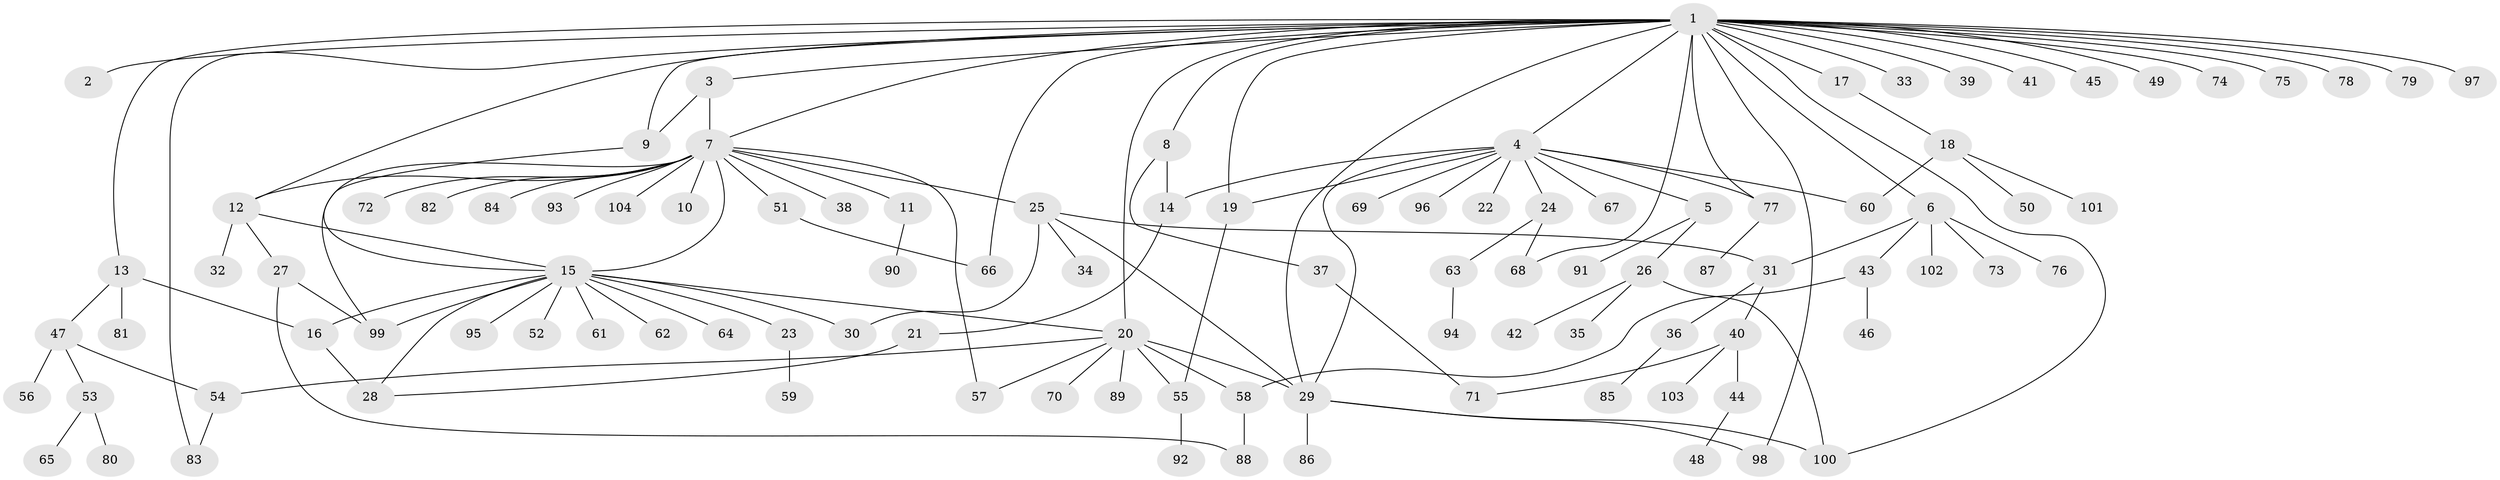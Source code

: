// original degree distribution, {32: 0.00684931506849315, 1: 0.547945205479452, 5: 0.0410958904109589, 13: 0.00684931506849315, 4: 0.06164383561643835, 7: 0.00684931506849315, 17: 0.00684931506849315, 3: 0.1506849315068493, 6: 0.0136986301369863, 15: 0.00684931506849315, 12: 0.00684931506849315, 2: 0.14383561643835616}
// Generated by graph-tools (version 1.1) at 2025/50/03/04/25 22:50:35]
// undirected, 104 vertices, 135 edges
graph export_dot {
  node [color=gray90,style=filled];
  1;
  2;
  3;
  4;
  5;
  6;
  7;
  8;
  9;
  10;
  11;
  12;
  13;
  14;
  15;
  16;
  17;
  18;
  19;
  20;
  21;
  22;
  23;
  24;
  25;
  26;
  27;
  28;
  29;
  30;
  31;
  32;
  33;
  34;
  35;
  36;
  37;
  38;
  39;
  40;
  41;
  42;
  43;
  44;
  45;
  46;
  47;
  48;
  49;
  50;
  51;
  52;
  53;
  54;
  55;
  56;
  57;
  58;
  59;
  60;
  61;
  62;
  63;
  64;
  65;
  66;
  67;
  68;
  69;
  70;
  71;
  72;
  73;
  74;
  75;
  76;
  77;
  78;
  79;
  80;
  81;
  82;
  83;
  84;
  85;
  86;
  87;
  88;
  89;
  90;
  91;
  92;
  93;
  94;
  95;
  96;
  97;
  98;
  99;
  100;
  101;
  102;
  103;
  104;
  1 -- 2 [weight=1.0];
  1 -- 3 [weight=1.0];
  1 -- 4 [weight=1.0];
  1 -- 6 [weight=1.0];
  1 -- 7 [weight=1.0];
  1 -- 8 [weight=1.0];
  1 -- 9 [weight=1.0];
  1 -- 12 [weight=1.0];
  1 -- 13 [weight=1.0];
  1 -- 17 [weight=1.0];
  1 -- 19 [weight=1.0];
  1 -- 20 [weight=1.0];
  1 -- 29 [weight=1.0];
  1 -- 33 [weight=1.0];
  1 -- 39 [weight=1.0];
  1 -- 41 [weight=1.0];
  1 -- 45 [weight=1.0];
  1 -- 49 [weight=1.0];
  1 -- 66 [weight=1.0];
  1 -- 68 [weight=1.0];
  1 -- 74 [weight=1.0];
  1 -- 75 [weight=1.0];
  1 -- 77 [weight=1.0];
  1 -- 78 [weight=1.0];
  1 -- 79 [weight=1.0];
  1 -- 83 [weight=1.0];
  1 -- 97 [weight=1.0];
  1 -- 98 [weight=1.0];
  1 -- 100 [weight=1.0];
  3 -- 7 [weight=1.0];
  3 -- 9 [weight=1.0];
  4 -- 5 [weight=1.0];
  4 -- 14 [weight=1.0];
  4 -- 19 [weight=1.0];
  4 -- 22 [weight=1.0];
  4 -- 24 [weight=1.0];
  4 -- 29 [weight=1.0];
  4 -- 60 [weight=1.0];
  4 -- 67 [weight=1.0];
  4 -- 69 [weight=1.0];
  4 -- 77 [weight=1.0];
  4 -- 96 [weight=1.0];
  5 -- 26 [weight=1.0];
  5 -- 91 [weight=1.0];
  6 -- 31 [weight=1.0];
  6 -- 43 [weight=1.0];
  6 -- 73 [weight=1.0];
  6 -- 76 [weight=1.0];
  6 -- 102 [weight=1.0];
  7 -- 10 [weight=1.0];
  7 -- 11 [weight=1.0];
  7 -- 12 [weight=1.0];
  7 -- 15 [weight=1.0];
  7 -- 25 [weight=1.0];
  7 -- 38 [weight=1.0];
  7 -- 51 [weight=1.0];
  7 -- 57 [weight=1.0];
  7 -- 72 [weight=1.0];
  7 -- 82 [weight=1.0];
  7 -- 84 [weight=1.0];
  7 -- 93 [weight=1.0];
  7 -- 99 [weight=1.0];
  7 -- 104 [weight=1.0];
  8 -- 14 [weight=1.0];
  8 -- 37 [weight=1.0];
  9 -- 15 [weight=1.0];
  11 -- 90 [weight=1.0];
  12 -- 15 [weight=1.0];
  12 -- 27 [weight=1.0];
  12 -- 32 [weight=1.0];
  13 -- 16 [weight=1.0];
  13 -- 47 [weight=1.0];
  13 -- 81 [weight=1.0];
  14 -- 21 [weight=1.0];
  15 -- 16 [weight=1.0];
  15 -- 20 [weight=1.0];
  15 -- 23 [weight=1.0];
  15 -- 28 [weight=1.0];
  15 -- 30 [weight=1.0];
  15 -- 52 [weight=1.0];
  15 -- 61 [weight=1.0];
  15 -- 62 [weight=1.0];
  15 -- 64 [weight=1.0];
  15 -- 95 [weight=1.0];
  15 -- 99 [weight=1.0];
  16 -- 28 [weight=2.0];
  17 -- 18 [weight=1.0];
  18 -- 50 [weight=1.0];
  18 -- 60 [weight=1.0];
  18 -- 101 [weight=1.0];
  19 -- 55 [weight=1.0];
  20 -- 29 [weight=2.0];
  20 -- 54 [weight=1.0];
  20 -- 55 [weight=1.0];
  20 -- 57 [weight=1.0];
  20 -- 58 [weight=1.0];
  20 -- 70 [weight=1.0];
  20 -- 89 [weight=1.0];
  21 -- 28 [weight=1.0];
  23 -- 59 [weight=1.0];
  24 -- 63 [weight=1.0];
  24 -- 68 [weight=1.0];
  25 -- 29 [weight=1.0];
  25 -- 30 [weight=1.0];
  25 -- 31 [weight=1.0];
  25 -- 34 [weight=1.0];
  26 -- 35 [weight=1.0];
  26 -- 42 [weight=1.0];
  26 -- 100 [weight=1.0];
  27 -- 88 [weight=1.0];
  27 -- 99 [weight=1.0];
  29 -- 86 [weight=3.0];
  29 -- 98 [weight=1.0];
  29 -- 100 [weight=1.0];
  31 -- 36 [weight=1.0];
  31 -- 40 [weight=1.0];
  36 -- 85 [weight=1.0];
  37 -- 71 [weight=1.0];
  40 -- 44 [weight=1.0];
  40 -- 71 [weight=1.0];
  40 -- 103 [weight=1.0];
  43 -- 46 [weight=1.0];
  43 -- 58 [weight=1.0];
  44 -- 48 [weight=1.0];
  47 -- 53 [weight=1.0];
  47 -- 54 [weight=1.0];
  47 -- 56 [weight=1.0];
  51 -- 66 [weight=1.0];
  53 -- 65 [weight=1.0];
  53 -- 80 [weight=1.0];
  54 -- 83 [weight=1.0];
  55 -- 92 [weight=1.0];
  58 -- 88 [weight=1.0];
  63 -- 94 [weight=1.0];
  77 -- 87 [weight=1.0];
}
